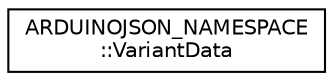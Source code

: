 digraph "Graphical Class Hierarchy"
{
 // LATEX_PDF_SIZE
  edge [fontname="Helvetica",fontsize="10",labelfontname="Helvetica",labelfontsize="10"];
  node [fontname="Helvetica",fontsize="10",shape=record];
  rankdir="LR";
  Node0 [label="ARDUINOJSON_NAMESPACE\l::VariantData",height=0.2,width=0.4,color="black", fillcolor="white", style="filled",URL="$classARDUINOJSON__NAMESPACE_1_1VariantData.html",tooltip=" "];
}
